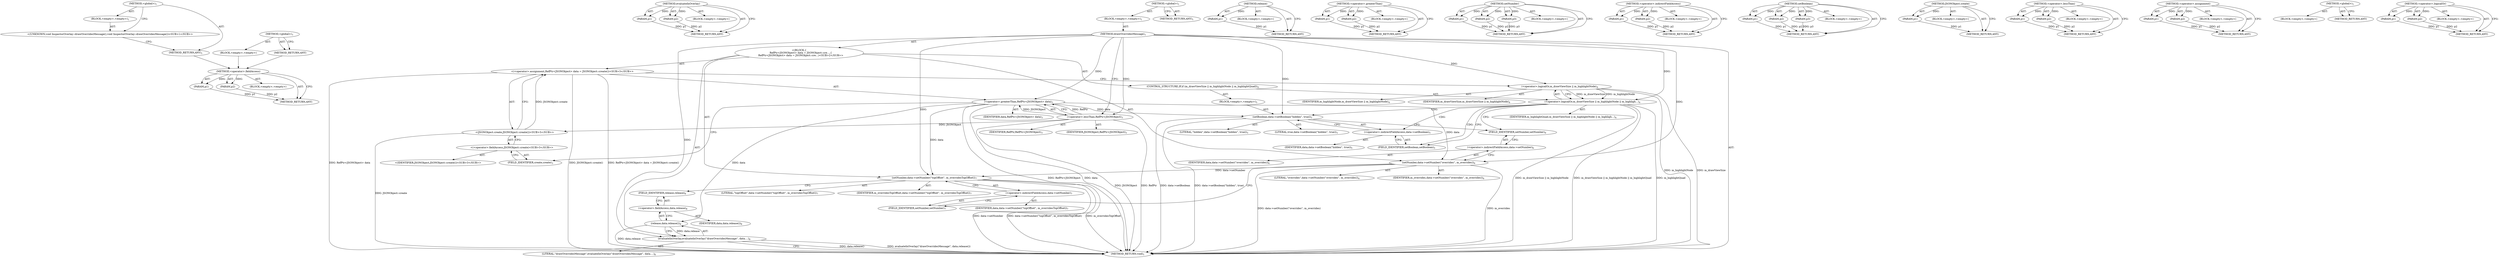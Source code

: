 digraph "&lt;global&gt;" {
vulnerable_93 [label=<(METHOD,&lt;operator&gt;.fieldAccess)>];
vulnerable_94 [label=<(PARAM,p1)>];
vulnerable_95 [label=<(PARAM,p2)>];
vulnerable_96 [label=<(BLOCK,&lt;empty&gt;,&lt;empty&gt;)>];
vulnerable_97 [label=<(METHOD_RETURN,ANY)>];
vulnerable_120 [label=<(METHOD,evaluateInOverlay)>];
vulnerable_121 [label=<(PARAM,p1)>];
vulnerable_122 [label=<(PARAM,p2)>];
vulnerable_123 [label=<(BLOCK,&lt;empty&gt;,&lt;empty&gt;)>];
vulnerable_124 [label=<(METHOD_RETURN,ANY)>];
vulnerable_6 [label=<(METHOD,&lt;global&gt;)<SUB>1</SUB>>];
vulnerable_7 [label=<(BLOCK,&lt;empty&gt;,&lt;empty&gt;)<SUB>1</SUB>>];
vulnerable_8 [label=<(METHOD,drawOverridesMessage)<SUB>1</SUB>>];
vulnerable_9 [label="<(BLOCK,{
    RefPtr&lt;JSONObject&gt; data = JSONObject::cre...,{
    RefPtr&lt;JSONObject&gt; data = JSONObject::cre...)<SUB>2</SUB>>"];
vulnerable_10 [label="<(&lt;operator&gt;.assignment,RefPtr&lt;JSONObject&gt; data = JSONObject::create())<SUB>3</SUB>>"];
vulnerable_11 [label=<(&lt;operator&gt;.greaterThan,RefPtr&lt;JSONObject&gt; data)<SUB>3</SUB>>];
vulnerable_12 [label=<(&lt;operator&gt;.lessThan,RefPtr&lt;JSONObject)<SUB>3</SUB>>];
vulnerable_13 [label=<(IDENTIFIER,RefPtr,RefPtr&lt;JSONObject)<SUB>3</SUB>>];
vulnerable_14 [label=<(IDENTIFIER,JSONObject,RefPtr&lt;JSONObject)<SUB>3</SUB>>];
vulnerable_15 [label=<(IDENTIFIER,data,RefPtr&lt;JSONObject&gt; data)<SUB>3</SUB>>];
vulnerable_16 [label="<(JSONObject.create,JSONObject::create())<SUB>3</SUB>>"];
vulnerable_17 [label="<(&lt;operator&gt;.fieldAccess,JSONObject::create)<SUB>3</SUB>>"];
vulnerable_18 [label="<(IDENTIFIER,JSONObject,JSONObject::create())<SUB>3</SUB>>"];
vulnerable_19 [label=<(FIELD_IDENTIFIER,create,create)<SUB>3</SUB>>];
vulnerable_20 [label=<(CONTROL_STRUCTURE,IF,if (m_drawViewSize || m_highlightNode || m_highlightQuad))<SUB>4</SUB>>];
vulnerable_21 [label=<(&lt;operator&gt;.logicalOr,m_drawViewSize || m_highlightNode || m_highligh...)<SUB>4</SUB>>];
vulnerable_22 [label=<(&lt;operator&gt;.logicalOr,m_drawViewSize || m_highlightNode)<SUB>4</SUB>>];
vulnerable_23 [label=<(IDENTIFIER,m_drawViewSize,m_drawViewSize || m_highlightNode)<SUB>4</SUB>>];
vulnerable_24 [label=<(IDENTIFIER,m_highlightNode,m_drawViewSize || m_highlightNode)<SUB>4</SUB>>];
vulnerable_25 [label=<(IDENTIFIER,m_highlightQuad,m_drawViewSize || m_highlightNode || m_highligh...)<SUB>4</SUB>>];
vulnerable_26 [label=<(BLOCK,&lt;empty&gt;,&lt;empty&gt;)<SUB>5</SUB>>];
vulnerable_27 [label=<(setBoolean,data-&gt;setBoolean(&quot;hidden&quot;, true))<SUB>5</SUB>>];
vulnerable_28 [label=<(&lt;operator&gt;.indirectFieldAccess,data-&gt;setBoolean)<SUB>5</SUB>>];
vulnerable_29 [label=<(IDENTIFIER,data,data-&gt;setBoolean(&quot;hidden&quot;, true))<SUB>5</SUB>>];
vulnerable_30 [label=<(FIELD_IDENTIFIER,setBoolean,setBoolean)<SUB>5</SUB>>];
vulnerable_31 [label=<(LITERAL,&quot;hidden&quot;,data-&gt;setBoolean(&quot;hidden&quot;, true))<SUB>5</SUB>>];
vulnerable_32 [label=<(LITERAL,true,data-&gt;setBoolean(&quot;hidden&quot;, true))<SUB>5</SUB>>];
vulnerable_33 [label=<(setNumber,data-&gt;setNumber(&quot;overrides&quot;, m_overrides))<SUB>6</SUB>>];
vulnerable_34 [label=<(&lt;operator&gt;.indirectFieldAccess,data-&gt;setNumber)<SUB>6</SUB>>];
vulnerable_35 [label=<(IDENTIFIER,data,data-&gt;setNumber(&quot;overrides&quot;, m_overrides))<SUB>6</SUB>>];
vulnerable_36 [label=<(FIELD_IDENTIFIER,setNumber,setNumber)<SUB>6</SUB>>];
vulnerable_37 [label=<(LITERAL,&quot;overrides&quot;,data-&gt;setNumber(&quot;overrides&quot;, m_overrides))<SUB>6</SUB>>];
vulnerable_38 [label=<(IDENTIFIER,m_overrides,data-&gt;setNumber(&quot;overrides&quot;, m_overrides))<SUB>6</SUB>>];
vulnerable_39 [label=<(setNumber,data-&gt;setNumber(&quot;topOffset&quot;, m_overridesTopOffset))<SUB>7</SUB>>];
vulnerable_40 [label=<(&lt;operator&gt;.indirectFieldAccess,data-&gt;setNumber)<SUB>7</SUB>>];
vulnerable_41 [label=<(IDENTIFIER,data,data-&gt;setNumber(&quot;topOffset&quot;, m_overridesTopOffset))<SUB>7</SUB>>];
vulnerable_42 [label=<(FIELD_IDENTIFIER,setNumber,setNumber)<SUB>7</SUB>>];
vulnerable_43 [label=<(LITERAL,&quot;topOffset&quot;,data-&gt;setNumber(&quot;topOffset&quot;, m_overridesTopOffset))<SUB>7</SUB>>];
vulnerable_44 [label=<(IDENTIFIER,m_overridesTopOffset,data-&gt;setNumber(&quot;topOffset&quot;, m_overridesTopOffset))<SUB>7</SUB>>];
vulnerable_45 [label=<(evaluateInOverlay,evaluateInOverlay(&quot;drawOverridesMessage&quot;, data....)<SUB>8</SUB>>];
vulnerable_46 [label=<(LITERAL,&quot;drawOverridesMessage&quot;,evaluateInOverlay(&quot;drawOverridesMessage&quot;, data....)<SUB>8</SUB>>];
vulnerable_47 [label=<(release,data.release())<SUB>8</SUB>>];
vulnerable_48 [label=<(&lt;operator&gt;.fieldAccess,data.release)<SUB>8</SUB>>];
vulnerable_49 [label=<(IDENTIFIER,data,data.release())<SUB>8</SUB>>];
vulnerable_50 [label=<(FIELD_IDENTIFIER,release,release)<SUB>8</SUB>>];
vulnerable_51 [label=<(METHOD_RETURN,void)<SUB>1</SUB>>];
vulnerable_53 [label=<(METHOD_RETURN,ANY)<SUB>1</SUB>>];
vulnerable_125 [label=<(METHOD,release)>];
vulnerable_126 [label=<(PARAM,p1)>];
vulnerable_127 [label=<(BLOCK,&lt;empty&gt;,&lt;empty&gt;)>];
vulnerable_128 [label=<(METHOD_RETURN,ANY)>];
vulnerable_79 [label=<(METHOD,&lt;operator&gt;.greaterThan)>];
vulnerable_80 [label=<(PARAM,p1)>];
vulnerable_81 [label=<(PARAM,p2)>];
vulnerable_82 [label=<(BLOCK,&lt;empty&gt;,&lt;empty&gt;)>];
vulnerable_83 [label=<(METHOD_RETURN,ANY)>];
vulnerable_114 [label=<(METHOD,setNumber)>];
vulnerable_115 [label=<(PARAM,p1)>];
vulnerable_116 [label=<(PARAM,p2)>];
vulnerable_117 [label=<(PARAM,p3)>];
vulnerable_118 [label=<(BLOCK,&lt;empty&gt;,&lt;empty&gt;)>];
vulnerable_119 [label=<(METHOD_RETURN,ANY)>];
vulnerable_109 [label=<(METHOD,&lt;operator&gt;.indirectFieldAccess)>];
vulnerable_110 [label=<(PARAM,p1)>];
vulnerable_111 [label=<(PARAM,p2)>];
vulnerable_112 [label=<(BLOCK,&lt;empty&gt;,&lt;empty&gt;)>];
vulnerable_113 [label=<(METHOD_RETURN,ANY)>];
vulnerable_103 [label=<(METHOD,setBoolean)>];
vulnerable_104 [label=<(PARAM,p1)>];
vulnerable_105 [label=<(PARAM,p2)>];
vulnerable_106 [label=<(PARAM,p3)>];
vulnerable_107 [label=<(BLOCK,&lt;empty&gt;,&lt;empty&gt;)>];
vulnerable_108 [label=<(METHOD_RETURN,ANY)>];
vulnerable_89 [label=<(METHOD,JSONObject.create)>];
vulnerable_90 [label=<(PARAM,p1)>];
vulnerable_91 [label=<(BLOCK,&lt;empty&gt;,&lt;empty&gt;)>];
vulnerable_92 [label=<(METHOD_RETURN,ANY)>];
vulnerable_84 [label=<(METHOD,&lt;operator&gt;.lessThan)>];
vulnerable_85 [label=<(PARAM,p1)>];
vulnerable_86 [label=<(PARAM,p2)>];
vulnerable_87 [label=<(BLOCK,&lt;empty&gt;,&lt;empty&gt;)>];
vulnerable_88 [label=<(METHOD_RETURN,ANY)>];
vulnerable_74 [label=<(METHOD,&lt;operator&gt;.assignment)>];
vulnerable_75 [label=<(PARAM,p1)>];
vulnerable_76 [label=<(PARAM,p2)>];
vulnerable_77 [label=<(BLOCK,&lt;empty&gt;,&lt;empty&gt;)>];
vulnerable_78 [label=<(METHOD_RETURN,ANY)>];
vulnerable_68 [label=<(METHOD,&lt;global&gt;)<SUB>1</SUB>>];
vulnerable_69 [label=<(BLOCK,&lt;empty&gt;,&lt;empty&gt;)>];
vulnerable_70 [label=<(METHOD_RETURN,ANY)>];
vulnerable_98 [label=<(METHOD,&lt;operator&gt;.logicalOr)>];
vulnerable_99 [label=<(PARAM,p1)>];
vulnerable_100 [label=<(PARAM,p2)>];
vulnerable_101 [label=<(BLOCK,&lt;empty&gt;,&lt;empty&gt;)>];
vulnerable_102 [label=<(METHOD_RETURN,ANY)>];
fixed_6 [label=<(METHOD,&lt;global&gt;)<SUB>1</SUB>>];
fixed_7 [label=<(BLOCK,&lt;empty&gt;,&lt;empty&gt;)<SUB>1</SUB>>];
fixed_8 [label="<(UNKNOWN,void InspectorOverlay::drawOverridesMessage(),void InspectorOverlay::drawOverridesMessage())<SUB>1</SUB>>"];
fixed_9 [label=<(METHOD_RETURN,ANY)<SUB>1</SUB>>];
fixed_14 [label=<(METHOD,&lt;global&gt;)<SUB>1</SUB>>];
fixed_15 [label=<(BLOCK,&lt;empty&gt;,&lt;empty&gt;)>];
fixed_16 [label=<(METHOD_RETURN,ANY)>];
vulnerable_93 -> vulnerable_94  [key=0, label="AST: "];
vulnerable_93 -> vulnerable_94  [key=1, label="DDG: "];
vulnerable_93 -> vulnerable_96  [key=0, label="AST: "];
vulnerable_93 -> vulnerable_95  [key=0, label="AST: "];
vulnerable_93 -> vulnerable_95  [key=1, label="DDG: "];
vulnerable_93 -> vulnerable_97  [key=0, label="AST: "];
vulnerable_93 -> vulnerable_97  [key=1, label="CFG: "];
vulnerable_94 -> vulnerable_97  [key=0, label="DDG: p1"];
vulnerable_95 -> vulnerable_97  [key=0, label="DDG: p2"];
vulnerable_120 -> vulnerable_121  [key=0, label="AST: "];
vulnerable_120 -> vulnerable_121  [key=1, label="DDG: "];
vulnerable_120 -> vulnerable_123  [key=0, label="AST: "];
vulnerable_120 -> vulnerable_122  [key=0, label="AST: "];
vulnerable_120 -> vulnerable_122  [key=1, label="DDG: "];
vulnerable_120 -> vulnerable_124  [key=0, label="AST: "];
vulnerable_120 -> vulnerable_124  [key=1, label="CFG: "];
vulnerable_121 -> vulnerable_124  [key=0, label="DDG: p1"];
vulnerable_122 -> vulnerable_124  [key=0, label="DDG: p2"];
vulnerable_6 -> vulnerable_7  [key=0, label="AST: "];
vulnerable_6 -> vulnerable_53  [key=0, label="AST: "];
vulnerable_6 -> vulnerable_53  [key=1, label="CFG: "];
vulnerable_7 -> vulnerable_8  [key=0, label="AST: "];
vulnerable_8 -> vulnerable_9  [key=0, label="AST: "];
vulnerable_8 -> vulnerable_51  [key=0, label="AST: "];
vulnerable_8 -> vulnerable_12  [key=0, label="CFG: "];
vulnerable_8 -> vulnerable_12  [key=1, label="DDG: "];
vulnerable_8 -> vulnerable_33  [key=0, label="DDG: "];
vulnerable_8 -> vulnerable_39  [key=0, label="DDG: "];
vulnerable_8 -> vulnerable_45  [key=0, label="DDG: "];
vulnerable_8 -> vulnerable_11  [key=0, label="DDG: "];
vulnerable_8 -> vulnerable_21  [key=0, label="DDG: "];
vulnerable_8 -> vulnerable_22  [key=0, label="DDG: "];
vulnerable_8 -> vulnerable_27  [key=0, label="DDG: "];
vulnerable_9 -> vulnerable_10  [key=0, label="AST: "];
vulnerable_9 -> vulnerable_20  [key=0, label="AST: "];
vulnerable_9 -> vulnerable_33  [key=0, label="AST: "];
vulnerable_9 -> vulnerable_39  [key=0, label="AST: "];
vulnerable_9 -> vulnerable_45  [key=0, label="AST: "];
vulnerable_10 -> vulnerable_11  [key=0, label="AST: "];
vulnerable_10 -> vulnerable_16  [key=0, label="AST: "];
vulnerable_10 -> vulnerable_22  [key=0, label="CFG: "];
vulnerable_10 -> vulnerable_51  [key=0, label="DDG: RefPtr&lt;JSONObject&gt; data"];
vulnerable_10 -> vulnerable_51  [key=1, label="DDG: JSONObject::create()"];
vulnerable_10 -> vulnerable_51  [key=2, label="DDG: RefPtr&lt;JSONObject&gt; data = JSONObject::create()"];
vulnerable_11 -> vulnerable_12  [key=0, label="AST: "];
vulnerable_11 -> vulnerable_15  [key=0, label="AST: "];
vulnerable_11 -> vulnerable_19  [key=0, label="CFG: "];
vulnerable_11 -> vulnerable_51  [key=0, label="DDG: RefPtr&lt;JSONObject"];
vulnerable_11 -> vulnerable_51  [key=1, label="DDG: data"];
vulnerable_11 -> vulnerable_33  [key=0, label="DDG: data"];
vulnerable_11 -> vulnerable_39  [key=0, label="DDG: data"];
vulnerable_11 -> vulnerable_47  [key=0, label="DDG: data"];
vulnerable_11 -> vulnerable_27  [key=0, label="DDG: data"];
vulnerable_12 -> vulnerable_13  [key=0, label="AST: "];
vulnerable_12 -> vulnerable_14  [key=0, label="AST: "];
vulnerable_12 -> vulnerable_11  [key=0, label="CFG: "];
vulnerable_12 -> vulnerable_11  [key=1, label="DDG: RefPtr"];
vulnerable_12 -> vulnerable_11  [key=2, label="DDG: JSONObject"];
vulnerable_12 -> vulnerable_51  [key=0, label="DDG: JSONObject"];
vulnerable_12 -> vulnerable_51  [key=1, label="DDG: RefPtr"];
vulnerable_12 -> vulnerable_16  [key=0, label="DDG: JSONObject"];
vulnerable_16 -> vulnerable_17  [key=0, label="AST: "];
vulnerable_16 -> vulnerable_10  [key=0, label="CFG: "];
vulnerable_16 -> vulnerable_10  [key=1, label="DDG: JSONObject::create"];
vulnerable_16 -> vulnerable_51  [key=0, label="DDG: JSONObject::create"];
vulnerable_17 -> vulnerable_18  [key=0, label="AST: "];
vulnerable_17 -> vulnerable_19  [key=0, label="AST: "];
vulnerable_17 -> vulnerable_16  [key=0, label="CFG: "];
vulnerable_19 -> vulnerable_17  [key=0, label="CFG: "];
vulnerable_20 -> vulnerable_21  [key=0, label="AST: "];
vulnerable_20 -> vulnerable_26  [key=0, label="AST: "];
vulnerable_21 -> vulnerable_22  [key=0, label="AST: "];
vulnerable_21 -> vulnerable_25  [key=0, label="AST: "];
vulnerable_21 -> vulnerable_30  [key=0, label="CFG: "];
vulnerable_21 -> vulnerable_30  [key=1, label="CDG: "];
vulnerable_21 -> vulnerable_36  [key=0, label="CFG: "];
vulnerable_21 -> vulnerable_51  [key=0, label="DDG: m_drawViewSize || m_highlightNode"];
vulnerable_21 -> vulnerable_51  [key=1, label="DDG: m_drawViewSize || m_highlightNode || m_highlightQuad"];
vulnerable_21 -> vulnerable_51  [key=2, label="DDG: m_highlightQuad"];
vulnerable_21 -> vulnerable_28  [key=0, label="CDG: "];
vulnerable_21 -> vulnerable_27  [key=0, label="CDG: "];
vulnerable_22 -> vulnerable_23  [key=0, label="AST: "];
vulnerable_22 -> vulnerable_24  [key=0, label="AST: "];
vulnerable_22 -> vulnerable_21  [key=0, label="CFG: "];
vulnerable_22 -> vulnerable_21  [key=1, label="DDG: m_drawViewSize"];
vulnerable_22 -> vulnerable_21  [key=2, label="DDG: m_highlightNode"];
vulnerable_22 -> vulnerable_51  [key=0, label="DDG: m_highlightNode"];
vulnerable_22 -> vulnerable_51  [key=1, label="DDG: m_drawViewSize"];
vulnerable_26 -> vulnerable_27  [key=0, label="AST: "];
vulnerable_27 -> vulnerable_28  [key=0, label="AST: "];
vulnerable_27 -> vulnerable_31  [key=0, label="AST: "];
vulnerable_27 -> vulnerable_32  [key=0, label="AST: "];
vulnerable_27 -> vulnerable_36  [key=0, label="CFG: "];
vulnerable_27 -> vulnerable_51  [key=0, label="DDG: data-&gt;setBoolean"];
vulnerable_27 -> vulnerable_51  [key=1, label="DDG: data-&gt;setBoolean(&quot;hidden&quot;, true)"];
vulnerable_28 -> vulnerable_29  [key=0, label="AST: "];
vulnerable_28 -> vulnerable_30  [key=0, label="AST: "];
vulnerable_28 -> vulnerable_27  [key=0, label="CFG: "];
vulnerable_30 -> vulnerable_28  [key=0, label="CFG: "];
vulnerable_33 -> vulnerable_34  [key=0, label="AST: "];
vulnerable_33 -> vulnerable_37  [key=0, label="AST: "];
vulnerable_33 -> vulnerable_38  [key=0, label="AST: "];
vulnerable_33 -> vulnerable_42  [key=0, label="CFG: "];
vulnerable_33 -> vulnerable_51  [key=0, label="DDG: data-&gt;setNumber(&quot;overrides&quot;, m_overrides)"];
vulnerable_33 -> vulnerable_51  [key=1, label="DDG: m_overrides"];
vulnerable_33 -> vulnerable_39  [key=0, label="DDG: data-&gt;setNumber"];
vulnerable_34 -> vulnerable_35  [key=0, label="AST: "];
vulnerable_34 -> vulnerable_36  [key=0, label="AST: "];
vulnerable_34 -> vulnerable_33  [key=0, label="CFG: "];
vulnerable_36 -> vulnerable_34  [key=0, label="CFG: "];
vulnerable_39 -> vulnerable_40  [key=0, label="AST: "];
vulnerable_39 -> vulnerable_43  [key=0, label="AST: "];
vulnerable_39 -> vulnerable_44  [key=0, label="AST: "];
vulnerable_39 -> vulnerable_50  [key=0, label="CFG: "];
vulnerable_39 -> vulnerable_51  [key=0, label="DDG: data-&gt;setNumber"];
vulnerable_39 -> vulnerable_51  [key=1, label="DDG: data-&gt;setNumber(&quot;topOffset&quot;, m_overridesTopOffset)"];
vulnerable_39 -> vulnerable_51  [key=2, label="DDG: m_overridesTopOffset"];
vulnerable_40 -> vulnerable_41  [key=0, label="AST: "];
vulnerable_40 -> vulnerable_42  [key=0, label="AST: "];
vulnerable_40 -> vulnerable_39  [key=0, label="CFG: "];
vulnerable_42 -> vulnerable_40  [key=0, label="CFG: "];
vulnerable_45 -> vulnerable_46  [key=0, label="AST: "];
vulnerable_45 -> vulnerable_47  [key=0, label="AST: "];
vulnerable_45 -> vulnerable_51  [key=0, label="CFG: "];
vulnerable_45 -> vulnerable_51  [key=1, label="DDG: data.release()"];
vulnerable_45 -> vulnerable_51  [key=2, label="DDG: evaluateInOverlay(&quot;drawOverridesMessage&quot;, data.release())"];
vulnerable_47 -> vulnerable_48  [key=0, label="AST: "];
vulnerable_47 -> vulnerable_45  [key=0, label="CFG: "];
vulnerable_47 -> vulnerable_45  [key=1, label="DDG: data.release"];
vulnerable_47 -> vulnerable_51  [key=0, label="DDG: data.release"];
vulnerable_48 -> vulnerable_49  [key=0, label="AST: "];
vulnerable_48 -> vulnerable_50  [key=0, label="AST: "];
vulnerable_48 -> vulnerable_47  [key=0, label="CFG: "];
vulnerable_50 -> vulnerable_48  [key=0, label="CFG: "];
vulnerable_125 -> vulnerable_126  [key=0, label="AST: "];
vulnerable_125 -> vulnerable_126  [key=1, label="DDG: "];
vulnerable_125 -> vulnerable_127  [key=0, label="AST: "];
vulnerable_125 -> vulnerable_128  [key=0, label="AST: "];
vulnerable_125 -> vulnerable_128  [key=1, label="CFG: "];
vulnerable_126 -> vulnerable_128  [key=0, label="DDG: p1"];
vulnerable_79 -> vulnerable_80  [key=0, label="AST: "];
vulnerable_79 -> vulnerable_80  [key=1, label="DDG: "];
vulnerable_79 -> vulnerable_82  [key=0, label="AST: "];
vulnerable_79 -> vulnerable_81  [key=0, label="AST: "];
vulnerable_79 -> vulnerable_81  [key=1, label="DDG: "];
vulnerable_79 -> vulnerable_83  [key=0, label="AST: "];
vulnerable_79 -> vulnerable_83  [key=1, label="CFG: "];
vulnerable_80 -> vulnerable_83  [key=0, label="DDG: p1"];
vulnerable_81 -> vulnerable_83  [key=0, label="DDG: p2"];
vulnerable_114 -> vulnerable_115  [key=0, label="AST: "];
vulnerable_114 -> vulnerable_115  [key=1, label="DDG: "];
vulnerable_114 -> vulnerable_118  [key=0, label="AST: "];
vulnerable_114 -> vulnerable_116  [key=0, label="AST: "];
vulnerable_114 -> vulnerable_116  [key=1, label="DDG: "];
vulnerable_114 -> vulnerable_119  [key=0, label="AST: "];
vulnerable_114 -> vulnerable_119  [key=1, label="CFG: "];
vulnerable_114 -> vulnerable_117  [key=0, label="AST: "];
vulnerable_114 -> vulnerable_117  [key=1, label="DDG: "];
vulnerable_115 -> vulnerable_119  [key=0, label="DDG: p1"];
vulnerable_116 -> vulnerable_119  [key=0, label="DDG: p2"];
vulnerable_117 -> vulnerable_119  [key=0, label="DDG: p3"];
vulnerable_109 -> vulnerable_110  [key=0, label="AST: "];
vulnerable_109 -> vulnerable_110  [key=1, label="DDG: "];
vulnerable_109 -> vulnerable_112  [key=0, label="AST: "];
vulnerable_109 -> vulnerable_111  [key=0, label="AST: "];
vulnerable_109 -> vulnerable_111  [key=1, label="DDG: "];
vulnerable_109 -> vulnerable_113  [key=0, label="AST: "];
vulnerable_109 -> vulnerable_113  [key=1, label="CFG: "];
vulnerable_110 -> vulnerable_113  [key=0, label="DDG: p1"];
vulnerable_111 -> vulnerable_113  [key=0, label="DDG: p2"];
vulnerable_103 -> vulnerable_104  [key=0, label="AST: "];
vulnerable_103 -> vulnerable_104  [key=1, label="DDG: "];
vulnerable_103 -> vulnerable_107  [key=0, label="AST: "];
vulnerable_103 -> vulnerable_105  [key=0, label="AST: "];
vulnerable_103 -> vulnerable_105  [key=1, label="DDG: "];
vulnerable_103 -> vulnerable_108  [key=0, label="AST: "];
vulnerable_103 -> vulnerable_108  [key=1, label="CFG: "];
vulnerable_103 -> vulnerable_106  [key=0, label="AST: "];
vulnerable_103 -> vulnerable_106  [key=1, label="DDG: "];
vulnerable_104 -> vulnerable_108  [key=0, label="DDG: p1"];
vulnerable_105 -> vulnerable_108  [key=0, label="DDG: p2"];
vulnerable_106 -> vulnerable_108  [key=0, label="DDG: p3"];
vulnerable_89 -> vulnerable_90  [key=0, label="AST: "];
vulnerable_89 -> vulnerable_90  [key=1, label="DDG: "];
vulnerable_89 -> vulnerable_91  [key=0, label="AST: "];
vulnerable_89 -> vulnerable_92  [key=0, label="AST: "];
vulnerable_89 -> vulnerable_92  [key=1, label="CFG: "];
vulnerable_90 -> vulnerable_92  [key=0, label="DDG: p1"];
vulnerable_84 -> vulnerable_85  [key=0, label="AST: "];
vulnerable_84 -> vulnerable_85  [key=1, label="DDG: "];
vulnerable_84 -> vulnerable_87  [key=0, label="AST: "];
vulnerable_84 -> vulnerable_86  [key=0, label="AST: "];
vulnerable_84 -> vulnerable_86  [key=1, label="DDG: "];
vulnerable_84 -> vulnerable_88  [key=0, label="AST: "];
vulnerable_84 -> vulnerable_88  [key=1, label="CFG: "];
vulnerable_85 -> vulnerable_88  [key=0, label="DDG: p1"];
vulnerable_86 -> vulnerable_88  [key=0, label="DDG: p2"];
vulnerable_74 -> vulnerable_75  [key=0, label="AST: "];
vulnerable_74 -> vulnerable_75  [key=1, label="DDG: "];
vulnerable_74 -> vulnerable_77  [key=0, label="AST: "];
vulnerable_74 -> vulnerable_76  [key=0, label="AST: "];
vulnerable_74 -> vulnerable_76  [key=1, label="DDG: "];
vulnerable_74 -> vulnerable_78  [key=0, label="AST: "];
vulnerable_74 -> vulnerable_78  [key=1, label="CFG: "];
vulnerable_75 -> vulnerable_78  [key=0, label="DDG: p1"];
vulnerable_76 -> vulnerable_78  [key=0, label="DDG: p2"];
vulnerable_68 -> vulnerable_69  [key=0, label="AST: "];
vulnerable_68 -> vulnerable_70  [key=0, label="AST: "];
vulnerable_68 -> vulnerable_70  [key=1, label="CFG: "];
vulnerable_98 -> vulnerable_99  [key=0, label="AST: "];
vulnerable_98 -> vulnerable_99  [key=1, label="DDG: "];
vulnerable_98 -> vulnerable_101  [key=0, label="AST: "];
vulnerable_98 -> vulnerable_100  [key=0, label="AST: "];
vulnerable_98 -> vulnerable_100  [key=1, label="DDG: "];
vulnerable_98 -> vulnerable_102  [key=0, label="AST: "];
vulnerable_98 -> vulnerable_102  [key=1, label="CFG: "];
vulnerable_99 -> vulnerable_102  [key=0, label="DDG: p1"];
vulnerable_100 -> vulnerable_102  [key=0, label="DDG: p2"];
fixed_6 -> fixed_7  [key=0, label="AST: "];
fixed_6 -> fixed_9  [key=0, label="AST: "];
fixed_6 -> fixed_8  [key=0, label="CFG: "];
fixed_7 -> fixed_8  [key=0, label="AST: "];
fixed_8 -> fixed_9  [key=0, label="CFG: "];
fixed_9 -> vulnerable_93  [key=0];
fixed_14 -> fixed_15  [key=0, label="AST: "];
fixed_14 -> fixed_16  [key=0, label="AST: "];
fixed_14 -> fixed_16  [key=1, label="CFG: "];
fixed_15 -> vulnerable_93  [key=0];
fixed_16 -> vulnerable_93  [key=0];
}
